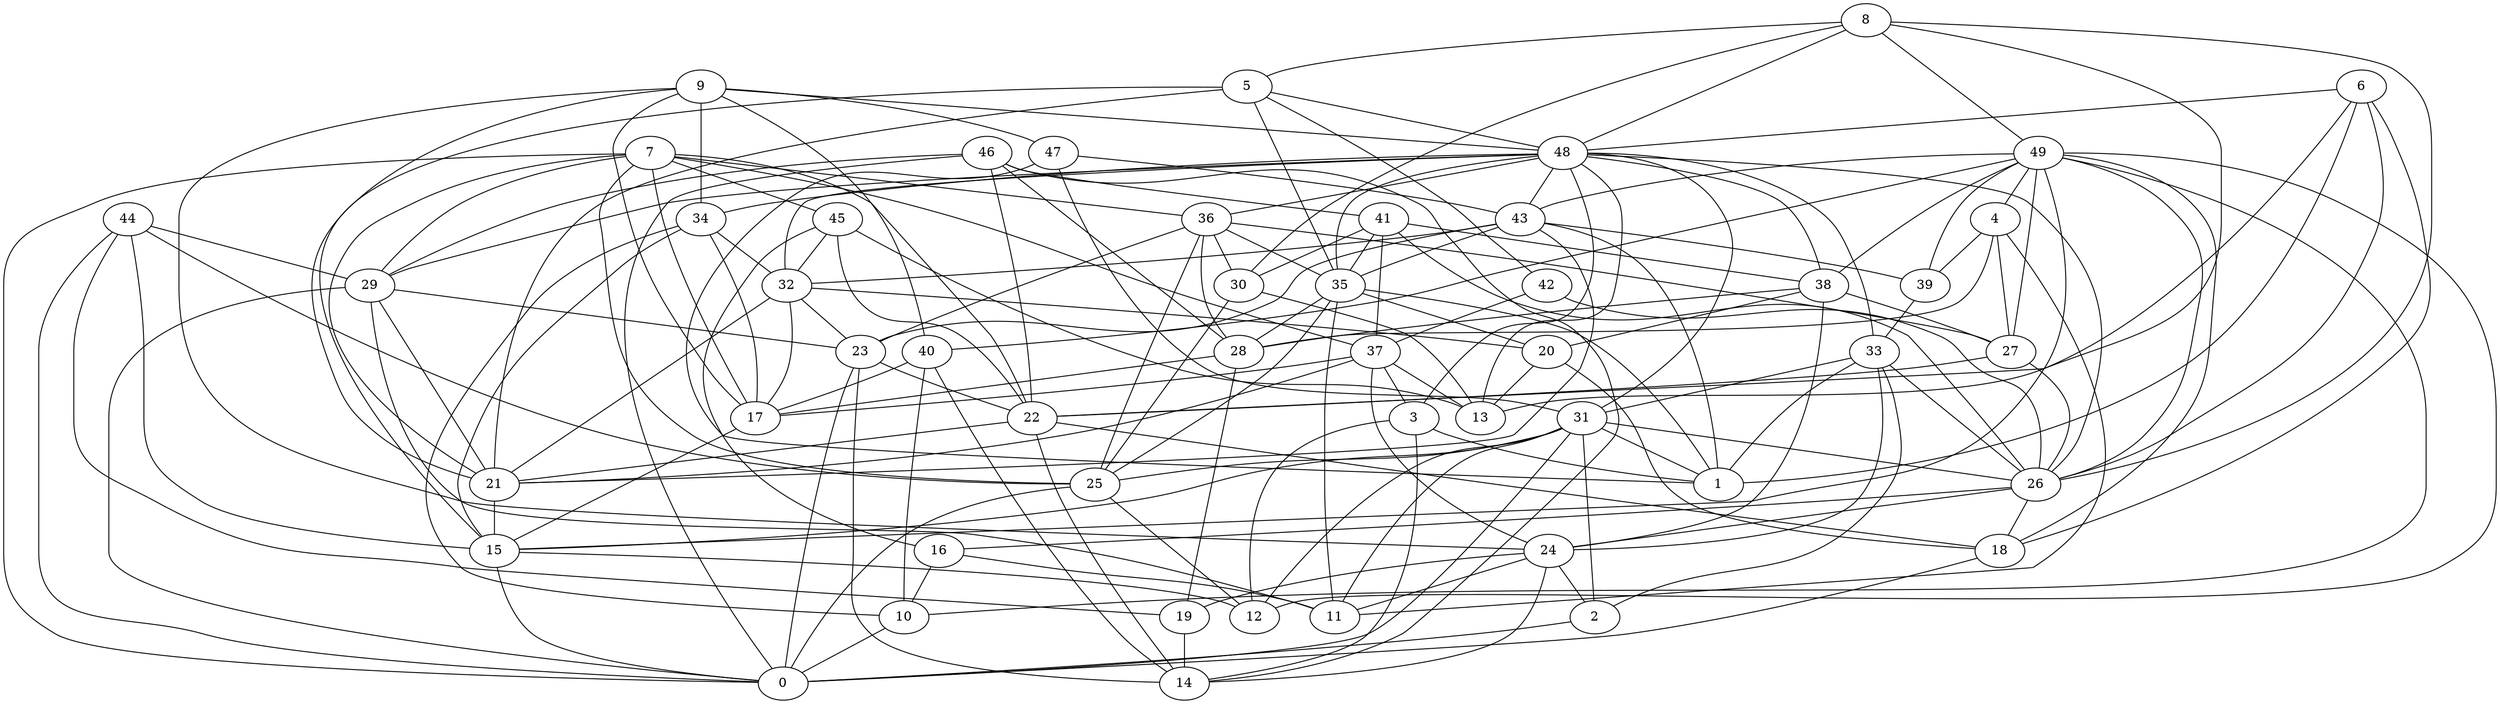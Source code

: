 digraph GG_graph {

subgraph G_graph {
edge [color = black]
"25" -> "12" [dir = none]
"25" -> "0" [dir = none]
"2" -> "0" [dir = none]
"44" -> "15" [dir = none]
"44" -> "0" [dir = none]
"44" -> "25" [dir = none]
"44" -> "19" [dir = none]
"31" -> "1" [dir = none]
"31" -> "11" [dir = none]
"31" -> "0" [dir = none]
"31" -> "15" [dir = none]
"31" -> "25" [dir = none]
"31" -> "26" [dir = none]
"31" -> "2" [dir = none]
"31" -> "12" [dir = none]
"4" -> "11" [dir = none]
"4" -> "28" [dir = none]
"4" -> "27" [dir = none]
"4" -> "39" [dir = none]
"37" -> "13" [dir = none]
"37" -> "17" [dir = none]
"37" -> "3" [dir = none]
"37" -> "24" [dir = none]
"33" -> "24" [dir = none]
"33" -> "31" [dir = none]
"33" -> "2" [dir = none]
"33" -> "26" [dir = none]
"29" -> "0" [dir = none]
"29" -> "21" [dir = none]
"29" -> "11" [dir = none]
"41" -> "30" [dir = none]
"41" -> "38" [dir = none]
"41" -> "26" [dir = none]
"41" -> "35" [dir = none]
"28" -> "19" [dir = none]
"28" -> "17" [dir = none]
"46" -> "41" [dir = none]
"46" -> "14" [dir = none]
"46" -> "22" [dir = none]
"46" -> "28" [dir = none]
"46" -> "0" [dir = none]
"10" -> "0" [dir = none]
"7" -> "25" [dir = none]
"7" -> "22" [dir = none]
"7" -> "36" [dir = none]
"7" -> "17" [dir = none]
"7" -> "45" [dir = none]
"7" -> "21" [dir = none]
"7" -> "29" [dir = none]
"36" -> "30" [dir = none]
"36" -> "23" [dir = none]
"36" -> "35" [dir = none]
"36" -> "27" [dir = none]
"36" -> "28" [dir = none]
"36" -> "25" [dir = none]
"43" -> "35" [dir = none]
"43" -> "32" [dir = none]
"43" -> "21" [dir = none]
"43" -> "1" [dir = none]
"43" -> "23" [dir = none]
"43" -> "39" [dir = none]
"32" -> "20" [dir = none]
"32" -> "21" [dir = none]
"32" -> "17" [dir = none]
"32" -> "23" [dir = none]
"26" -> "24" [dir = none]
"26" -> "18" [dir = none]
"26" -> "16" [dir = none]
"15" -> "12" [dir = none]
"15" -> "0" [dir = none]
"34" -> "15" [dir = none]
"34" -> "32" [dir = none]
"16" -> "10" [dir = none]
"16" -> "11" [dir = none]
"47" -> "43" [dir = none]
"47" -> "31" [dir = none]
"27" -> "26" [dir = none]
"27" -> "22" [dir = none]
"35" -> "20" [dir = none]
"35" -> "25" [dir = none]
"35" -> "1" [dir = none]
"35" -> "28" [dir = none]
"35" -> "11" [dir = none]
"48" -> "31" [dir = none]
"48" -> "13" [dir = none]
"48" -> "26" [dir = none]
"48" -> "35" [dir = none]
"48" -> "29" [dir = none]
"48" -> "38" [dir = none]
"48" -> "3" [dir = none]
"48" -> "36" [dir = none]
"48" -> "43" [dir = none]
"48" -> "34" [dir = none]
"18" -> "0" [dir = none]
"9" -> "21" [dir = none]
"9" -> "17" [dir = none]
"9" -> "48" [dir = none]
"9" -> "40" [dir = none]
"9" -> "34" [dir = none]
"9" -> "47" [dir = none]
"22" -> "14" [dir = none]
"22" -> "18" [dir = none]
"22" -> "21" [dir = none]
"17" -> "15" [dir = none]
"40" -> "17" [dir = none]
"40" -> "10" [dir = none]
"23" -> "22" [dir = none]
"23" -> "14" [dir = none]
"21" -> "15" [dir = none]
"5" -> "21" [dir = none]
"5" -> "15" [dir = none]
"5" -> "48" [dir = none]
"5" -> "35" [dir = none]
"5" -> "42" [dir = none]
"42" -> "37" [dir = none]
"42" -> "26" [dir = none]
"49" -> "38" [dir = none]
"49" -> "27" [dir = none]
"49" -> "12" [dir = none]
"49" -> "40" [dir = none]
"49" -> "39" [dir = none]
"49" -> "18" [dir = none]
"49" -> "26" [dir = none]
"49" -> "43" [dir = none]
"8" -> "5" [dir = none]
"8" -> "26" [dir = none]
"8" -> "30" [dir = none]
"8" -> "49" [dir = none]
"38" -> "20" [dir = none]
"38" -> "28" [dir = none]
"38" -> "24" [dir = none]
"39" -> "33" [dir = none]
"30" -> "25" [dir = none]
"45" -> "22" [dir = none]
"45" -> "32" [dir = none]
"45" -> "13" [dir = none]
"45" -> "16" [dir = none]
"3" -> "1" [dir = none]
"3" -> "12" [dir = none]
"3" -> "14" [dir = none]
"6" -> "48" [dir = none]
"6" -> "26" [dir = none]
"6" -> "18" [dir = none]
"6" -> "1" [dir = none]
"24" -> "2" [dir = none]
"24" -> "19" [dir = none]
"24" -> "11" [dir = none]
"24" -> "14" [dir = none]
"30" -> "13" [dir = none]
"44" -> "29" [dir = none]
"7" -> "37" [dir = none]
"46" -> "29" [dir = none]
"47" -> "1" [dir = none]
"8" -> "48" [dir = none]
"48" -> "32" [dir = none]
"41" -> "37" [dir = none]
"49" -> "10" [dir = none]
"20" -> "13" [dir = none]
"40" -> "14" [dir = none]
"49" -> "4" [dir = none]
"48" -> "33" [dir = none]
"9" -> "24" [dir = none]
"20" -> "18" [dir = none]
"23" -> "0" [dir = none]
"34" -> "17" [dir = none]
"6" -> "13" [dir = none]
"38" -> "27" [dir = none]
"8" -> "22" [dir = none]
"29" -> "23" [dir = none]
"19" -> "14" [dir = none]
"34" -> "10" [dir = none]
"33" -> "1" [dir = none]
"7" -> "0" [dir = none]
"49" -> "15" [dir = none]
"37" -> "21" [dir = none]
}

}
